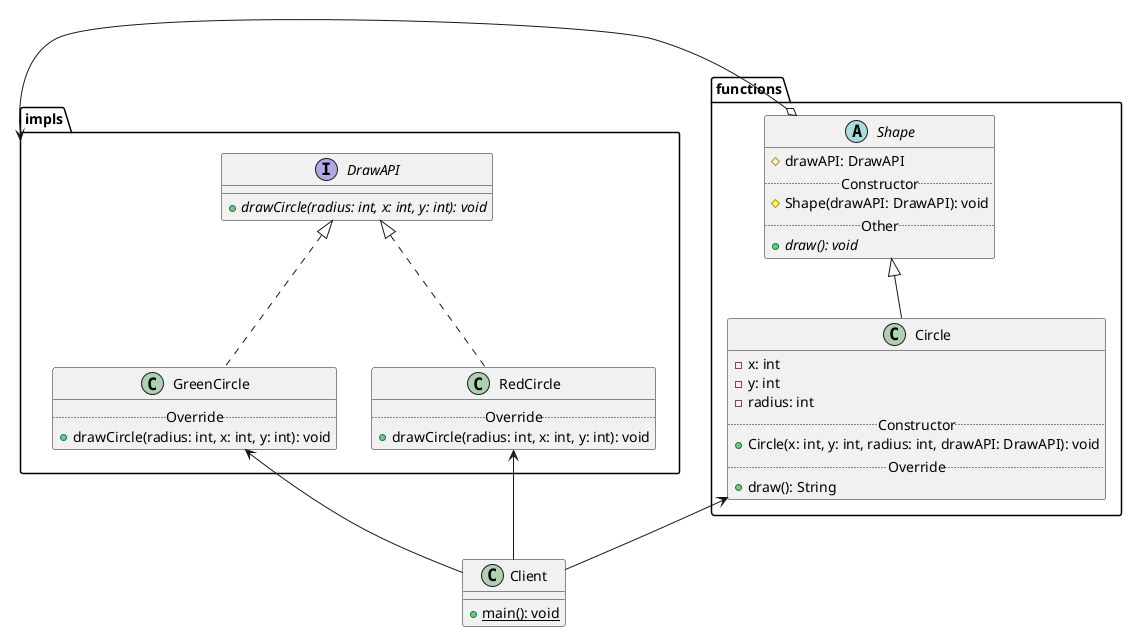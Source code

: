 @startuml

package functions {
    abstract Shape {
        # drawAPI: DrawAPI
        .. Constructor ..
        # Shape(drawAPI: DrawAPI): void
        .. Other ..
        + {abstract} draw(): void
    }

    class Circle {
        - x: int
        - y: int
        - radius: int
        .. Constructor ..
        + Circle(x: int, y: int, radius: int, drawAPI: DrawAPI): void
        .. Override ..
        + draw(): String
    }
}


package impls {
    interface DrawAPI {
        + {abstract} drawCircle(radius: int, x: int, y: int): void
    }

    class RedCircle {
        .. Override ..
        + drawCircle(radius: int, x: int, y: int): void
    }

    class GreenCircle {
        .. Override ..
        + drawCircle(radius: int, x: int, y: int): void
    }
}

class Client {
    + {static} main(): void
}

DrawAPI <|.. RedCircle
DrawAPI <|.. GreenCircle
impls <-right-o Shape

Shape <|-- Circle

Client -up-> RedCircle
Client -up-> GreenCircle
Client -up-> Circle

@enduml
















